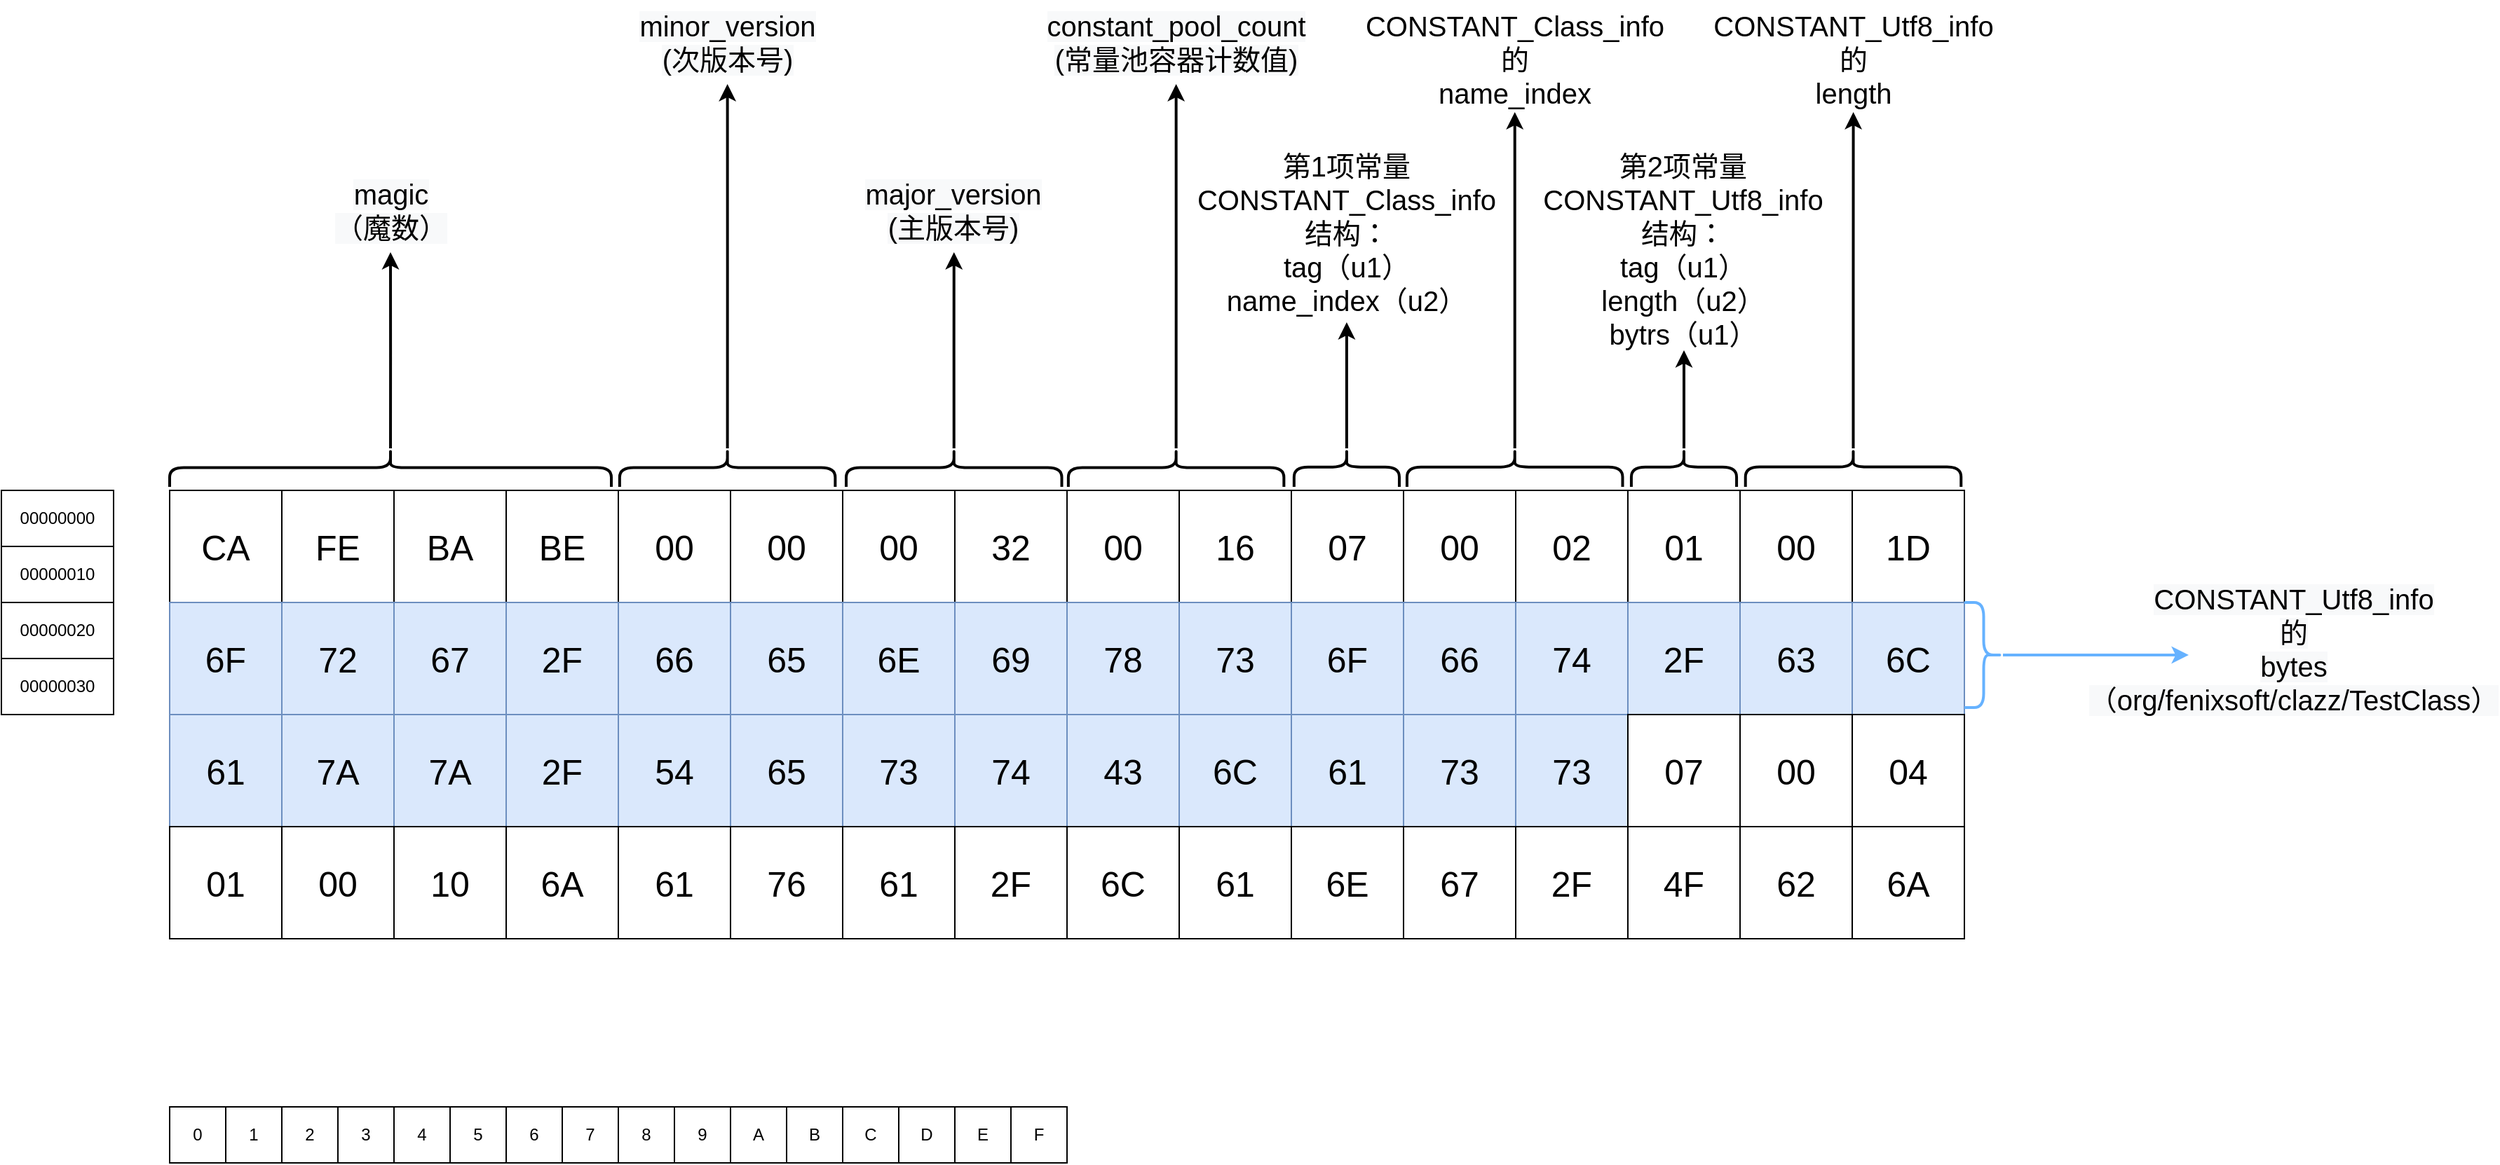 <mxfile version="15.9.1" type="github">
  <diagram id="RAKNBQ7omsVKOhYnc0PZ" name="Page-1">
    <mxGraphModel dx="2076" dy="2094" grid="1" gridSize="10" guides="1" tooltips="1" connect="1" arrows="1" fold="1" page="1" pageScale="1" pageWidth="1000" pageHeight="1000" math="0" shadow="0">
      <root>
        <mxCell id="0" />
        <mxCell id="1" parent="0" />
        <mxCell id="xgkoWGdpwm-Y7MraHjju-1" value="CA" style="whiteSpace=wrap;html=1;aspect=fixed;fontSize=25;" parent="1" vertex="1">
          <mxGeometry x="160" y="200" width="80" height="80" as="geometry" />
        </mxCell>
        <mxCell id="xgkoWGdpwm-Y7MraHjju-2" value="FE" style="whiteSpace=wrap;html=1;aspect=fixed;fontSize=25;" parent="1" vertex="1">
          <mxGeometry x="240" y="200" width="80" height="80" as="geometry" />
        </mxCell>
        <mxCell id="xgkoWGdpwm-Y7MraHjju-3" value="BA" style="whiteSpace=wrap;html=1;aspect=fixed;fontSize=25;" parent="1" vertex="1">
          <mxGeometry x="320" y="200" width="80" height="80" as="geometry" />
        </mxCell>
        <mxCell id="xgkoWGdpwm-Y7MraHjju-4" value="BE" style="whiteSpace=wrap;html=1;aspect=fixed;fontSize=25;" parent="1" vertex="1">
          <mxGeometry x="400" y="200" width="80" height="80" as="geometry" />
        </mxCell>
        <mxCell id="xgkoWGdpwm-Y7MraHjju-5" value="00" style="whiteSpace=wrap;html=1;aspect=fixed;fontSize=25;" parent="1" vertex="1">
          <mxGeometry x="480" y="200" width="80" height="80" as="geometry" />
        </mxCell>
        <mxCell id="xgkoWGdpwm-Y7MraHjju-6" value="00" style="whiteSpace=wrap;html=1;aspect=fixed;fontSize=25;" parent="1" vertex="1">
          <mxGeometry x="560" y="200" width="80" height="80" as="geometry" />
        </mxCell>
        <mxCell id="xgkoWGdpwm-Y7MraHjju-7" value="00" style="whiteSpace=wrap;html=1;aspect=fixed;fontSize=25;" parent="1" vertex="1">
          <mxGeometry x="640" y="200" width="80" height="80" as="geometry" />
        </mxCell>
        <mxCell id="xgkoWGdpwm-Y7MraHjju-8" value="32" style="whiteSpace=wrap;html=1;aspect=fixed;fontSize=25;" parent="1" vertex="1">
          <mxGeometry x="720" y="200" width="80" height="80" as="geometry" />
        </mxCell>
        <mxCell id="xgkoWGdpwm-Y7MraHjju-9" value="00" style="whiteSpace=wrap;html=1;aspect=fixed;fontSize=25;" parent="1" vertex="1">
          <mxGeometry x="800" y="200" width="80" height="80" as="geometry" />
        </mxCell>
        <mxCell id="xgkoWGdpwm-Y7MraHjju-10" value="16" style="whiteSpace=wrap;html=1;aspect=fixed;fontSize=25;" parent="1" vertex="1">
          <mxGeometry x="880" y="200" width="80" height="80" as="geometry" />
        </mxCell>
        <mxCell id="xgkoWGdpwm-Y7MraHjju-11" value="07" style="whiteSpace=wrap;html=1;aspect=fixed;fontSize=25;" parent="1" vertex="1">
          <mxGeometry x="960" y="200" width="80" height="80" as="geometry" />
        </mxCell>
        <mxCell id="xgkoWGdpwm-Y7MraHjju-12" value="00" style="whiteSpace=wrap;html=1;aspect=fixed;fontSize=25;" parent="1" vertex="1">
          <mxGeometry x="1040" y="200" width="80" height="80" as="geometry" />
        </mxCell>
        <mxCell id="xgkoWGdpwm-Y7MraHjju-13" value="6F" style="whiteSpace=wrap;html=1;aspect=fixed;fillColor=#dae8fc;strokeColor=#6c8ebf;fontSize=25;" parent="1" vertex="1">
          <mxGeometry x="160" y="280" width="80" height="80" as="geometry" />
        </mxCell>
        <mxCell id="xgkoWGdpwm-Y7MraHjju-14" value="72" style="whiteSpace=wrap;html=1;aspect=fixed;fillColor=#dae8fc;strokeColor=#6c8ebf;fontSize=25;" parent="1" vertex="1">
          <mxGeometry x="240" y="280" width="80" height="80" as="geometry" />
        </mxCell>
        <mxCell id="xgkoWGdpwm-Y7MraHjju-15" value="67" style="whiteSpace=wrap;html=1;aspect=fixed;fillColor=#dae8fc;strokeColor=#6c8ebf;fontSize=25;" parent="1" vertex="1">
          <mxGeometry x="320" y="280" width="80" height="80" as="geometry" />
        </mxCell>
        <mxCell id="xgkoWGdpwm-Y7MraHjju-16" value="2F" style="whiteSpace=wrap;html=1;aspect=fixed;fillColor=#dae8fc;strokeColor=#6c8ebf;fontSize=25;" parent="1" vertex="1">
          <mxGeometry x="400" y="280" width="80" height="80" as="geometry" />
        </mxCell>
        <mxCell id="xgkoWGdpwm-Y7MraHjju-17" value="66" style="whiteSpace=wrap;html=1;aspect=fixed;fillColor=#dae8fc;strokeColor=#6c8ebf;fontSize=25;" parent="1" vertex="1">
          <mxGeometry x="480" y="280" width="80" height="80" as="geometry" />
        </mxCell>
        <mxCell id="xgkoWGdpwm-Y7MraHjju-18" value="65" style="whiteSpace=wrap;html=1;aspect=fixed;fillColor=#dae8fc;strokeColor=#6c8ebf;fontSize=25;" parent="1" vertex="1">
          <mxGeometry x="560" y="280" width="80" height="80" as="geometry" />
        </mxCell>
        <mxCell id="xgkoWGdpwm-Y7MraHjju-19" value="6E" style="whiteSpace=wrap;html=1;aspect=fixed;fillColor=#dae8fc;strokeColor=#6c8ebf;fontSize=25;" parent="1" vertex="1">
          <mxGeometry x="640" y="280" width="80" height="80" as="geometry" />
        </mxCell>
        <mxCell id="xgkoWGdpwm-Y7MraHjju-20" value="69" style="whiteSpace=wrap;html=1;aspect=fixed;fillColor=#dae8fc;strokeColor=#6c8ebf;fontSize=25;" parent="1" vertex="1">
          <mxGeometry x="720" y="280" width="80" height="80" as="geometry" />
        </mxCell>
        <mxCell id="xgkoWGdpwm-Y7MraHjju-21" value="78" style="whiteSpace=wrap;html=1;aspect=fixed;fillColor=#dae8fc;strokeColor=#6c8ebf;fontSize=25;" parent="1" vertex="1">
          <mxGeometry x="800" y="280" width="80" height="80" as="geometry" />
        </mxCell>
        <mxCell id="xgkoWGdpwm-Y7MraHjju-22" value="73" style="whiteSpace=wrap;html=1;aspect=fixed;fillColor=#dae8fc;strokeColor=#6c8ebf;fontSize=25;" parent="1" vertex="1">
          <mxGeometry x="880" y="280" width="80" height="80" as="geometry" />
        </mxCell>
        <mxCell id="xgkoWGdpwm-Y7MraHjju-23" value="6F" style="whiteSpace=wrap;html=1;aspect=fixed;fillColor=#dae8fc;strokeColor=#6c8ebf;fontSize=25;" parent="1" vertex="1">
          <mxGeometry x="960" y="280" width="80" height="80" as="geometry" />
        </mxCell>
        <mxCell id="xgkoWGdpwm-Y7MraHjju-24" value="66" style="whiteSpace=wrap;html=1;aspect=fixed;fillColor=#dae8fc;strokeColor=#6c8ebf;fontSize=25;" parent="1" vertex="1">
          <mxGeometry x="1040" y="280" width="80" height="80" as="geometry" />
        </mxCell>
        <mxCell id="xgkoWGdpwm-Y7MraHjju-25" value="61" style="whiteSpace=wrap;html=1;aspect=fixed;fillColor=#dae8fc;strokeColor=#6c8ebf;fontSize=25;" parent="1" vertex="1">
          <mxGeometry x="160" y="360" width="80" height="80" as="geometry" />
        </mxCell>
        <mxCell id="xgkoWGdpwm-Y7MraHjju-26" value="7A" style="whiteSpace=wrap;html=1;aspect=fixed;fillColor=#dae8fc;strokeColor=#6c8ebf;fontSize=25;" parent="1" vertex="1">
          <mxGeometry x="240" y="360" width="80" height="80" as="geometry" />
        </mxCell>
        <mxCell id="xgkoWGdpwm-Y7MraHjju-27" value="7A" style="whiteSpace=wrap;html=1;aspect=fixed;fillColor=#dae8fc;strokeColor=#6c8ebf;fontSize=25;" parent="1" vertex="1">
          <mxGeometry x="320" y="360" width="80" height="80" as="geometry" />
        </mxCell>
        <mxCell id="xgkoWGdpwm-Y7MraHjju-28" value="2F" style="whiteSpace=wrap;html=1;aspect=fixed;fillColor=#dae8fc;strokeColor=#6c8ebf;fontSize=25;" parent="1" vertex="1">
          <mxGeometry x="400" y="360" width="80" height="80" as="geometry" />
        </mxCell>
        <mxCell id="xgkoWGdpwm-Y7MraHjju-29" value="54" style="whiteSpace=wrap;html=1;aspect=fixed;fillColor=#dae8fc;strokeColor=#6c8ebf;fontSize=25;" parent="1" vertex="1">
          <mxGeometry x="480" y="360" width="80" height="80" as="geometry" />
        </mxCell>
        <mxCell id="xgkoWGdpwm-Y7MraHjju-30" value="65" style="whiteSpace=wrap;html=1;aspect=fixed;fillColor=#dae8fc;strokeColor=#6c8ebf;fontSize=25;" parent="1" vertex="1">
          <mxGeometry x="560" y="360" width="80" height="80" as="geometry" />
        </mxCell>
        <mxCell id="xgkoWGdpwm-Y7MraHjju-31" value="73" style="whiteSpace=wrap;html=1;aspect=fixed;fillColor=#dae8fc;strokeColor=#6c8ebf;fontSize=25;" parent="1" vertex="1">
          <mxGeometry x="640" y="360" width="80" height="80" as="geometry" />
        </mxCell>
        <mxCell id="xgkoWGdpwm-Y7MraHjju-32" value="74" style="whiteSpace=wrap;html=1;aspect=fixed;fillColor=#dae8fc;strokeColor=#6c8ebf;fontSize=25;" parent="1" vertex="1">
          <mxGeometry x="720" y="360" width="80" height="80" as="geometry" />
        </mxCell>
        <mxCell id="xgkoWGdpwm-Y7MraHjju-33" value="43" style="whiteSpace=wrap;html=1;aspect=fixed;fillColor=#dae8fc;strokeColor=#6c8ebf;fontSize=25;" parent="1" vertex="1">
          <mxGeometry x="800" y="360" width="80" height="80" as="geometry" />
        </mxCell>
        <mxCell id="xgkoWGdpwm-Y7MraHjju-34" value="6C" style="whiteSpace=wrap;html=1;aspect=fixed;fillColor=#dae8fc;strokeColor=#6c8ebf;fontSize=25;" parent="1" vertex="1">
          <mxGeometry x="880" y="360" width="80" height="80" as="geometry" />
        </mxCell>
        <mxCell id="xgkoWGdpwm-Y7MraHjju-35" value="61" style="whiteSpace=wrap;html=1;aspect=fixed;fillColor=#dae8fc;strokeColor=#6c8ebf;fontSize=25;" parent="1" vertex="1">
          <mxGeometry x="960" y="360" width="80" height="80" as="geometry" />
        </mxCell>
        <mxCell id="xgkoWGdpwm-Y7MraHjju-36" value="73" style="whiteSpace=wrap;html=1;aspect=fixed;fillColor=#dae8fc;strokeColor=#6c8ebf;fontSize=25;" parent="1" vertex="1">
          <mxGeometry x="1040" y="360" width="80" height="80" as="geometry" />
        </mxCell>
        <mxCell id="xgkoWGdpwm-Y7MraHjju-37" value="01" style="whiteSpace=wrap;html=1;aspect=fixed;fontSize=25;" parent="1" vertex="1">
          <mxGeometry x="160" y="440" width="80" height="80" as="geometry" />
        </mxCell>
        <mxCell id="xgkoWGdpwm-Y7MraHjju-38" value="00" style="whiteSpace=wrap;html=1;aspect=fixed;fontSize=25;" parent="1" vertex="1">
          <mxGeometry x="240" y="440" width="80" height="80" as="geometry" />
        </mxCell>
        <mxCell id="xgkoWGdpwm-Y7MraHjju-39" value="10" style="whiteSpace=wrap;html=1;aspect=fixed;fontSize=25;" parent="1" vertex="1">
          <mxGeometry x="320" y="440" width="80" height="80" as="geometry" />
        </mxCell>
        <mxCell id="xgkoWGdpwm-Y7MraHjju-40" value="6A" style="whiteSpace=wrap;html=1;aspect=fixed;fontSize=25;" parent="1" vertex="1">
          <mxGeometry x="400" y="440" width="80" height="80" as="geometry" />
        </mxCell>
        <mxCell id="xgkoWGdpwm-Y7MraHjju-41" value="61" style="whiteSpace=wrap;html=1;aspect=fixed;fontSize=25;" parent="1" vertex="1">
          <mxGeometry x="480" y="440" width="80" height="80" as="geometry" />
        </mxCell>
        <mxCell id="xgkoWGdpwm-Y7MraHjju-42" value="76" style="whiteSpace=wrap;html=1;aspect=fixed;fontSize=25;" parent="1" vertex="1">
          <mxGeometry x="560" y="440" width="80" height="80" as="geometry" />
        </mxCell>
        <mxCell id="xgkoWGdpwm-Y7MraHjju-43" value="61" style="whiteSpace=wrap;html=1;aspect=fixed;fontSize=25;" parent="1" vertex="1">
          <mxGeometry x="640" y="440" width="80" height="80" as="geometry" />
        </mxCell>
        <mxCell id="xgkoWGdpwm-Y7MraHjju-44" value="2F" style="whiteSpace=wrap;html=1;aspect=fixed;fontSize=25;" parent="1" vertex="1">
          <mxGeometry x="720" y="440" width="80" height="80" as="geometry" />
        </mxCell>
        <mxCell id="xgkoWGdpwm-Y7MraHjju-45" value="6C" style="whiteSpace=wrap;html=1;aspect=fixed;fontSize=25;" parent="1" vertex="1">
          <mxGeometry x="800" y="440" width="80" height="80" as="geometry" />
        </mxCell>
        <mxCell id="xgkoWGdpwm-Y7MraHjju-46" value="61" style="whiteSpace=wrap;html=1;aspect=fixed;fontSize=25;" parent="1" vertex="1">
          <mxGeometry x="880" y="440" width="80" height="80" as="geometry" />
        </mxCell>
        <mxCell id="xgkoWGdpwm-Y7MraHjju-47" value="6E" style="whiteSpace=wrap;html=1;aspect=fixed;fontSize=25;" parent="1" vertex="1">
          <mxGeometry x="960" y="440" width="80" height="80" as="geometry" />
        </mxCell>
        <mxCell id="xgkoWGdpwm-Y7MraHjju-48" value="67" style="whiteSpace=wrap;html=1;aspect=fixed;fontSize=25;" parent="1" vertex="1">
          <mxGeometry x="1040" y="440" width="80" height="80" as="geometry" />
        </mxCell>
        <mxCell id="xgkoWGdpwm-Y7MraHjju-49" value="02" style="whiteSpace=wrap;html=1;aspect=fixed;fontSize=25;" parent="1" vertex="1">
          <mxGeometry x="1120" y="200" width="80" height="80" as="geometry" />
        </mxCell>
        <mxCell id="xgkoWGdpwm-Y7MraHjju-50" value="01" style="whiteSpace=wrap;html=1;aspect=fixed;fontSize=25;" parent="1" vertex="1">
          <mxGeometry x="1200" y="200" width="80" height="80" as="geometry" />
        </mxCell>
        <mxCell id="xgkoWGdpwm-Y7MraHjju-51" value="00" style="whiteSpace=wrap;html=1;aspect=fixed;fontSize=25;" parent="1" vertex="1">
          <mxGeometry x="1280" y="200" width="80" height="80" as="geometry" />
        </mxCell>
        <mxCell id="xgkoWGdpwm-Y7MraHjju-52" value="1D" style="whiteSpace=wrap;html=1;aspect=fixed;fontSize=25;" parent="1" vertex="1">
          <mxGeometry x="1360" y="200" width="80" height="80" as="geometry" />
        </mxCell>
        <mxCell id="xgkoWGdpwm-Y7MraHjju-53" value="74" style="whiteSpace=wrap;html=1;aspect=fixed;fillColor=#dae8fc;strokeColor=#6c8ebf;fontSize=25;" parent="1" vertex="1">
          <mxGeometry x="1120" y="280" width="80" height="80" as="geometry" />
        </mxCell>
        <mxCell id="xgkoWGdpwm-Y7MraHjju-54" value="2F" style="whiteSpace=wrap;html=1;aspect=fixed;fillColor=#dae8fc;strokeColor=#6c8ebf;fontSize=25;" parent="1" vertex="1">
          <mxGeometry x="1200" y="280" width="80" height="80" as="geometry" />
        </mxCell>
        <mxCell id="xgkoWGdpwm-Y7MraHjju-55" value="63" style="whiteSpace=wrap;html=1;aspect=fixed;fillColor=#dae8fc;strokeColor=#6c8ebf;fontSize=25;" parent="1" vertex="1">
          <mxGeometry x="1280" y="280" width="80" height="80" as="geometry" />
        </mxCell>
        <mxCell id="xgkoWGdpwm-Y7MraHjju-56" value="6C" style="whiteSpace=wrap;html=1;aspect=fixed;fillColor=#dae8fc;strokeColor=#6c8ebf;fontSize=25;" parent="1" vertex="1">
          <mxGeometry x="1360" y="280" width="80" height="80" as="geometry" />
        </mxCell>
        <mxCell id="xgkoWGdpwm-Y7MraHjju-57" value="73" style="whiteSpace=wrap;html=1;aspect=fixed;fillColor=#dae8fc;strokeColor=#6c8ebf;fontSize=25;" parent="1" vertex="1">
          <mxGeometry x="1120" y="360" width="80" height="80" as="geometry" />
        </mxCell>
        <mxCell id="xgkoWGdpwm-Y7MraHjju-58" value="07" style="whiteSpace=wrap;html=1;aspect=fixed;fontSize=25;" parent="1" vertex="1">
          <mxGeometry x="1200" y="360" width="80" height="80" as="geometry" />
        </mxCell>
        <mxCell id="xgkoWGdpwm-Y7MraHjju-59" value="00" style="whiteSpace=wrap;html=1;aspect=fixed;fontSize=25;" parent="1" vertex="1">
          <mxGeometry x="1280" y="360" width="80" height="80" as="geometry" />
        </mxCell>
        <mxCell id="xgkoWGdpwm-Y7MraHjju-60" value="04" style="whiteSpace=wrap;html=1;aspect=fixed;fontSize=25;" parent="1" vertex="1">
          <mxGeometry x="1360" y="360" width="80" height="80" as="geometry" />
        </mxCell>
        <mxCell id="xgkoWGdpwm-Y7MraHjju-61" value="2F" style="whiteSpace=wrap;html=1;aspect=fixed;fontSize=25;" parent="1" vertex="1">
          <mxGeometry x="1120" y="440" width="80" height="80" as="geometry" />
        </mxCell>
        <mxCell id="xgkoWGdpwm-Y7MraHjju-62" value="4F" style="whiteSpace=wrap;html=1;aspect=fixed;fontSize=25;" parent="1" vertex="1">
          <mxGeometry x="1200" y="440" width="80" height="80" as="geometry" />
        </mxCell>
        <mxCell id="xgkoWGdpwm-Y7MraHjju-63" value="62" style="whiteSpace=wrap;html=1;aspect=fixed;fontSize=25;" parent="1" vertex="1">
          <mxGeometry x="1280" y="440" width="80" height="80" as="geometry" />
        </mxCell>
        <mxCell id="xgkoWGdpwm-Y7MraHjju-64" value="6A" style="whiteSpace=wrap;html=1;aspect=fixed;fontSize=25;" parent="1" vertex="1">
          <mxGeometry x="1360" y="440" width="80" height="80" as="geometry" />
        </mxCell>
        <mxCell id="xgkoWGdpwm-Y7MraHjju-65" value="0" style="whiteSpace=wrap;html=1;aspect=fixed;" parent="1" vertex="1">
          <mxGeometry x="160" y="640" width="40" height="40" as="geometry" />
        </mxCell>
        <mxCell id="xgkoWGdpwm-Y7MraHjju-66" value="1" style="whiteSpace=wrap;html=1;aspect=fixed;" parent="1" vertex="1">
          <mxGeometry x="200" y="640" width="40" height="40" as="geometry" />
        </mxCell>
        <mxCell id="xgkoWGdpwm-Y7MraHjju-67" value="2" style="whiteSpace=wrap;html=1;aspect=fixed;" parent="1" vertex="1">
          <mxGeometry x="240" y="640" width="40" height="40" as="geometry" />
        </mxCell>
        <mxCell id="xgkoWGdpwm-Y7MraHjju-68" value="3" style="whiteSpace=wrap;html=1;aspect=fixed;" parent="1" vertex="1">
          <mxGeometry x="280" y="640" width="40" height="40" as="geometry" />
        </mxCell>
        <mxCell id="xgkoWGdpwm-Y7MraHjju-69" value="4" style="whiteSpace=wrap;html=1;aspect=fixed;" parent="1" vertex="1">
          <mxGeometry x="320" y="640" width="40" height="40" as="geometry" />
        </mxCell>
        <mxCell id="xgkoWGdpwm-Y7MraHjju-70" value="5" style="whiteSpace=wrap;html=1;aspect=fixed;" parent="1" vertex="1">
          <mxGeometry x="360" y="640" width="40" height="40" as="geometry" />
        </mxCell>
        <mxCell id="xgkoWGdpwm-Y7MraHjju-71" value="6" style="whiteSpace=wrap;html=1;aspect=fixed;" parent="1" vertex="1">
          <mxGeometry x="400" y="640" width="40" height="40" as="geometry" />
        </mxCell>
        <mxCell id="xgkoWGdpwm-Y7MraHjju-72" value="7" style="whiteSpace=wrap;html=1;aspect=fixed;" parent="1" vertex="1">
          <mxGeometry x="440" y="640" width="40" height="40" as="geometry" />
        </mxCell>
        <mxCell id="xgkoWGdpwm-Y7MraHjju-73" value="8" style="whiteSpace=wrap;html=1;aspect=fixed;" parent="1" vertex="1">
          <mxGeometry x="480" y="640" width="40" height="40" as="geometry" />
        </mxCell>
        <mxCell id="xgkoWGdpwm-Y7MraHjju-74" value="9" style="whiteSpace=wrap;html=1;aspect=fixed;" parent="1" vertex="1">
          <mxGeometry x="520" y="640" width="40" height="40" as="geometry" />
        </mxCell>
        <mxCell id="xgkoWGdpwm-Y7MraHjju-75" value="A" style="whiteSpace=wrap;html=1;aspect=fixed;" parent="1" vertex="1">
          <mxGeometry x="560" y="640" width="40" height="40" as="geometry" />
        </mxCell>
        <mxCell id="xgkoWGdpwm-Y7MraHjju-76" value="B" style="whiteSpace=wrap;html=1;aspect=fixed;" parent="1" vertex="1">
          <mxGeometry x="600" y="640" width="40" height="40" as="geometry" />
        </mxCell>
        <mxCell id="xgkoWGdpwm-Y7MraHjju-77" value="C" style="whiteSpace=wrap;html=1;aspect=fixed;" parent="1" vertex="1">
          <mxGeometry x="640" y="640" width="40" height="40" as="geometry" />
        </mxCell>
        <mxCell id="xgkoWGdpwm-Y7MraHjju-78" value="D" style="whiteSpace=wrap;html=1;aspect=fixed;" parent="1" vertex="1">
          <mxGeometry x="680" y="640" width="40" height="40" as="geometry" />
        </mxCell>
        <mxCell id="xgkoWGdpwm-Y7MraHjju-79" value="E" style="whiteSpace=wrap;html=1;aspect=fixed;" parent="1" vertex="1">
          <mxGeometry x="720" y="640" width="40" height="40" as="geometry" />
        </mxCell>
        <mxCell id="xgkoWGdpwm-Y7MraHjju-80" value="F" style="whiteSpace=wrap;html=1;aspect=fixed;" parent="1" vertex="1">
          <mxGeometry x="760" y="640" width="40" height="40" as="geometry" />
        </mxCell>
        <mxCell id="xgkoWGdpwm-Y7MraHjju-81" value="00000000" style="rounded=0;whiteSpace=wrap;html=1;" parent="1" vertex="1">
          <mxGeometry x="40" y="200" width="80" height="40" as="geometry" />
        </mxCell>
        <mxCell id="xgkoWGdpwm-Y7MraHjju-82" value="00000010" style="rounded=0;whiteSpace=wrap;html=1;" parent="1" vertex="1">
          <mxGeometry x="40" y="240" width="80" height="40" as="geometry" />
        </mxCell>
        <mxCell id="xgkoWGdpwm-Y7MraHjju-83" value="00000020" style="rounded=0;whiteSpace=wrap;html=1;" parent="1" vertex="1">
          <mxGeometry x="40" y="280" width="80" height="40" as="geometry" />
        </mxCell>
        <mxCell id="xgkoWGdpwm-Y7MraHjju-84" value="00000030" style="rounded=0;whiteSpace=wrap;html=1;" parent="1" vertex="1">
          <mxGeometry x="40" y="320" width="80" height="40" as="geometry" />
        </mxCell>
        <mxCell id="OlPnQPF0shEglizdXLzO-46" style="edgeStyle=orthogonalEdgeStyle;rounded=0;orthogonalLoop=1;jettySize=auto;html=1;fontSize=20;strokeColor=#000000;strokeWidth=2;entryX=0.5;entryY=1;entryDx=0;entryDy=0;" edge="1" parent="1" source="OlPnQPF0shEglizdXLzO-1" target="OlPnQPF0shEglizdXLzO-14">
          <mxGeometry relative="1" as="geometry">
            <mxPoint x="400" y="100" as="targetPoint" />
          </mxGeometry>
        </mxCell>
        <mxCell id="OlPnQPF0shEglizdXLzO-1" value="" style="shape=curlyBracket;whiteSpace=wrap;html=1;rounded=1;flipH=1;rotation=-90;strokeWidth=2;" vertex="1" parent="1">
          <mxGeometry x="303.75" y="26.25" width="27.5" height="315" as="geometry" />
        </mxCell>
        <mxCell id="OlPnQPF0shEglizdXLzO-13" style="edgeStyle=orthogonalEdgeStyle;rounded=0;orthogonalLoop=1;jettySize=auto;html=1;entryX=0.5;entryY=1;entryDx=0;entryDy=0;fontSize=11;strokeWidth=2;" edge="1" parent="1" source="OlPnQPF0shEglizdXLzO-5" target="OlPnQPF0shEglizdXLzO-12">
          <mxGeometry relative="1" as="geometry" />
        </mxCell>
        <mxCell id="OlPnQPF0shEglizdXLzO-5" value="" style="shape=curlyBracket;whiteSpace=wrap;html=1;rounded=1;flipH=1;rotation=-90;strokeWidth=2;" vertex="1" parent="1">
          <mxGeometry x="544.06" y="106.88" width="27.5" height="153.75" as="geometry" />
        </mxCell>
        <mxCell id="OlPnQPF0shEglizdXLzO-12" value="&lt;span style=&quot;color: rgb(0, 0, 0); font-family: helvetica; font-size: 20px; font-style: normal; font-weight: 400; letter-spacing: normal; text-indent: 0px; text-transform: none; word-spacing: 0px; background-color: rgb(248, 249, 250); display: inline; float: none;&quot;&gt;minor_version&lt;/span&gt;&lt;br style=&quot;color: rgb(0, 0, 0); font-family: helvetica; font-size: 20px; font-style: normal; font-weight: 400; letter-spacing: normal; text-indent: 0px; text-transform: none; word-spacing: 0px; background-color: rgb(248, 249, 250);&quot;&gt;&lt;span style=&quot;color: rgb(0, 0, 0); font-family: helvetica; font-size: 20px; font-style: normal; font-weight: 400; letter-spacing: normal; text-indent: 0px; text-transform: none; word-spacing: 0px; background-color: rgb(248, 249, 250); display: inline; float: none;&quot;&gt;(次版本号)&lt;/span&gt;" style="text;whiteSpace=wrap;html=1;fontSize=20;align=center;" vertex="1" parent="1">
          <mxGeometry x="507.81" y="-150" width="100" height="60" as="geometry" />
        </mxCell>
        <mxCell id="OlPnQPF0shEglizdXLzO-14" value="&lt;span style=&quot;color: rgb(0, 0, 0); font-family: helvetica; font-size: 20px; font-style: normal; font-weight: 400; letter-spacing: normal; text-indent: 0px; text-transform: none; word-spacing: 0px; background-color: rgb(248, 249, 250); display: inline; float: none;&quot;&gt;magic&lt;/span&gt;&lt;br style=&quot;color: rgb(0, 0, 0); font-family: helvetica; font-size: 20px; font-style: normal; font-weight: 400; letter-spacing: normal; text-indent: 0px; text-transform: none; word-spacing: 0px; background-color: rgb(248, 249, 250);&quot;&gt;&lt;span style=&quot;color: rgb(0, 0, 0); font-family: helvetica; font-size: 20px; font-style: normal; font-weight: 400; letter-spacing: normal; text-indent: 0px; text-transform: none; word-spacing: 0px; background-color: rgb(248, 249, 250); display: inline; float: none;&quot;&gt;（魔数）&lt;/span&gt;" style="text;whiteSpace=wrap;html=1;fontSize=20;align=center;" vertex="1" parent="1">
          <mxGeometry x="263.75" y="-30" width="107.5" height="60" as="geometry" />
        </mxCell>
        <mxCell id="OlPnQPF0shEglizdXLzO-17" style="edgeStyle=orthogonalEdgeStyle;rounded=0;orthogonalLoop=1;jettySize=auto;html=1;entryX=0.5;entryY=1;entryDx=0;entryDy=0;fontSize=11;strokeWidth=2;" edge="1" parent="1" source="OlPnQPF0shEglizdXLzO-15" target="OlPnQPF0shEglizdXLzO-16">
          <mxGeometry relative="1" as="geometry" />
        </mxCell>
        <mxCell id="OlPnQPF0shEglizdXLzO-15" value="" style="shape=curlyBracket;whiteSpace=wrap;html=1;rounded=1;flipH=1;rotation=-90;strokeWidth=2;" vertex="1" parent="1">
          <mxGeometry x="705.63" y="106.88" width="27.5" height="153.75" as="geometry" />
        </mxCell>
        <mxCell id="OlPnQPF0shEglizdXLzO-16" value="&lt;span style=&quot;color: rgb(0, 0, 0); font-family: helvetica; font-size: 20px; font-style: normal; font-weight: 400; letter-spacing: normal; text-indent: 0px; text-transform: none; word-spacing: 0px; background-color: rgb(248, 249, 250); display: inline; float: none;&quot;&gt;major_version&lt;/span&gt;&lt;br style=&quot;color: rgb(0, 0, 0); font-family: helvetica; font-size: 20px; font-style: normal; font-weight: 400; letter-spacing: normal; text-indent: 0px; text-transform: none; word-spacing: 0px; background-color: rgb(248, 249, 250);&quot;&gt;&lt;span style=&quot;color: rgb(0, 0, 0); font-family: helvetica; font-size: 20px; font-style: normal; font-weight: 400; letter-spacing: normal; text-indent: 0px; text-transform: none; word-spacing: 0px; background-color: rgb(248, 249, 250); display: inline; float: none;&quot;&gt;(主版本号)&lt;/span&gt;" style="text;whiteSpace=wrap;html=1;fontSize=20;align=center;" vertex="1" parent="1">
          <mxGeometry x="669.38" y="-30" width="100" height="60" as="geometry" />
        </mxCell>
        <mxCell id="OlPnQPF0shEglizdXLzO-23" style="edgeStyle=orthogonalEdgeStyle;rounded=0;orthogonalLoop=1;jettySize=auto;html=1;entryX=0.5;entryY=1;entryDx=0;entryDy=0;fontSize=11;strokeWidth=2;" edge="1" parent="1" source="OlPnQPF0shEglizdXLzO-18" target="OlPnQPF0shEglizdXLzO-19">
          <mxGeometry relative="1" as="geometry" />
        </mxCell>
        <mxCell id="OlPnQPF0shEglizdXLzO-18" value="" style="shape=curlyBracket;whiteSpace=wrap;html=1;rounded=1;flipH=1;rotation=-90;strokeWidth=2;" vertex="1" parent="1">
          <mxGeometry x="864.06" y="106.88" width="27.5" height="153.75" as="geometry" />
        </mxCell>
        <mxCell id="OlPnQPF0shEglizdXLzO-19" value="&lt;span style=&quot;color: rgb(0, 0, 0); font-family: helvetica; font-size: 20px; font-style: normal; font-weight: 400; letter-spacing: normal; text-indent: 0px; text-transform: none; word-spacing: 0px; background-color: rgb(248, 249, 250); display: inline; float: none;&quot;&gt;constant_pool_count&lt;/span&gt;&lt;br style=&quot;color: rgb(0, 0, 0); font-family: helvetica; font-size: 20px; font-style: normal; font-weight: 400; letter-spacing: normal; text-indent: 0px; text-transform: none; word-spacing: 0px; background-color: rgb(248, 249, 250);&quot;&gt;&lt;span style=&quot;color: rgb(0, 0, 0); font-family: helvetica; font-size: 20px; font-style: normal; font-weight: 400; letter-spacing: normal; text-indent: 0px; text-transform: none; word-spacing: 0px; background-color: rgb(248, 249, 250); display: inline; float: none;&quot;&gt;(常量池容器计数值)&lt;/span&gt;" style="text;whiteSpace=wrap;html=1;fontSize=20;align=center;" vertex="1" parent="1">
          <mxGeometry x="827.81" y="-150" width="100" height="60" as="geometry" />
        </mxCell>
        <mxCell id="OlPnQPF0shEglizdXLzO-29" value="" style="edgeStyle=orthogonalEdgeStyle;rounded=0;orthogonalLoop=1;jettySize=auto;html=1;fontSize=11;entryX=0.5;entryY=1;entryDx=0;entryDy=0;strokeWidth=2;" edge="1" parent="1" source="OlPnQPF0shEglizdXLzO-24" target="OlPnQPF0shEglizdXLzO-25">
          <mxGeometry relative="1" as="geometry">
            <mxPoint x="1000" y="150" as="targetPoint" />
          </mxGeometry>
        </mxCell>
        <mxCell id="OlPnQPF0shEglizdXLzO-24" value="" style="shape=curlyBracket;whiteSpace=wrap;html=1;rounded=1;flipH=1;rotation=-90;size=0.484;strokeWidth=2;" vertex="1" parent="1">
          <mxGeometry x="985.71" y="146.23" width="27.5" height="75.06" as="geometry" />
        </mxCell>
        <mxCell id="OlPnQPF0shEglizdXLzO-25" value="&lt;font face=&quot;helvetica&quot; style=&quot;font-size: 20px;&quot;&gt;第1项常量&lt;br style=&quot;font-size: 20px;&quot;&gt;CONSTANT_Class_info&lt;br style=&quot;font-size: 20px;&quot;&gt;结构：&lt;br style=&quot;font-size: 20px;&quot;&gt;tag（u1）&lt;br style=&quot;font-size: 20px;&quot;&gt;name_index（u2）&lt;br style=&quot;font-size: 20px;&quot;&gt;&lt;br style=&quot;font-size: 20px;&quot;&gt;&lt;/font&gt;" style="text;whiteSpace=wrap;html=1;fontSize=20;align=center;" vertex="1" parent="1">
          <mxGeometry x="949.73" y="-50" width="99.46" height="130" as="geometry" />
        </mxCell>
        <mxCell id="OlPnQPF0shEglizdXLzO-26" style="edgeStyle=orthogonalEdgeStyle;rounded=0;orthogonalLoop=1;jettySize=auto;html=1;exitX=0.5;exitY=1;exitDx=0;exitDy=0;fontSize=25;fillColor=#dae8fc;strokeColor=#6c8ebf;" edge="1" parent="1" source="xgkoWGdpwm-Y7MraHjju-9" target="xgkoWGdpwm-Y7MraHjju-9">
          <mxGeometry relative="1" as="geometry" />
        </mxCell>
        <mxCell id="OlPnQPF0shEglizdXLzO-33" value="" style="edgeStyle=orthogonalEdgeStyle;rounded=0;orthogonalLoop=1;jettySize=auto;html=1;fontSize=11;strokeWidth=2;" edge="1" parent="1" source="OlPnQPF0shEglizdXLzO-30" target="OlPnQPF0shEglizdXLzO-31">
          <mxGeometry relative="1" as="geometry" />
        </mxCell>
        <mxCell id="OlPnQPF0shEglizdXLzO-30" value="" style="shape=curlyBracket;whiteSpace=wrap;html=1;rounded=1;flipH=1;rotation=-90;size=0.484;strokeWidth=2;" vertex="1" parent="1">
          <mxGeometry x="1105.61" y="106.88" width="27.5" height="153.77" as="geometry" />
        </mxCell>
        <mxCell id="OlPnQPF0shEglizdXLzO-31" value="&lt;span style=&quot;font-family: helvetica; font-size: 20px;&quot;&gt;CONSTANT_Class_info&lt;br style=&quot;font-size: 20px;&quot;&gt;&lt;/span&gt;&lt;span style=&quot;font-family: helvetica; font-size: 20px;&quot;&gt;的&lt;/span&gt;&lt;br style=&quot;font-family: helvetica; font-size: 20px;&quot;&gt;&lt;span style=&quot;font-family: helvetica; font-size: 20px;&quot;&gt;name_index&lt;/span&gt;&lt;font face=&quot;helvetica&quot; style=&quot;font-size: 20px;&quot;&gt;&lt;br style=&quot;font-size: 20px;&quot;&gt;&lt;/font&gt;" style="text;whiteSpace=wrap;html=1;fontSize=20;align=center;" vertex="1" parent="1">
          <mxGeometry x="1069.63" y="-150" width="99.46" height="80" as="geometry" />
        </mxCell>
        <mxCell id="OlPnQPF0shEglizdXLzO-35" value="" style="edgeStyle=orthogonalEdgeStyle;rounded=0;orthogonalLoop=1;jettySize=auto;html=1;fontSize=11;strokeWidth=2;" edge="1" parent="1" source="OlPnQPF0shEglizdXLzO-32" target="OlPnQPF0shEglizdXLzO-34">
          <mxGeometry relative="1" as="geometry" />
        </mxCell>
        <mxCell id="OlPnQPF0shEglizdXLzO-32" value="" style="shape=curlyBracket;whiteSpace=wrap;html=1;rounded=1;flipH=1;rotation=-90;size=0.484;strokeWidth=2;" vertex="1" parent="1">
          <mxGeometry x="1226.25" y="146.24" width="27.5" height="75.06" as="geometry" />
        </mxCell>
        <mxCell id="OlPnQPF0shEglizdXLzO-34" value="&lt;font face=&quot;helvetica&quot; style=&quot;font-size: 20px;&quot;&gt;第2项常量&lt;br style=&quot;font-size: 20px;&quot;&gt;CONSTANT_Utf8_info&lt;br style=&quot;font-size: 20px;&quot;&gt;结构：&lt;br style=&quot;font-size: 20px;&quot;&gt;tag（u1）&lt;br style=&quot;font-size: 20px;&quot;&gt;length（u2）&lt;br style=&quot;font-size: 20px;&quot;&gt;bytrs（u1）&lt;br style=&quot;font-size: 20px;&quot;&gt;&lt;br style=&quot;font-size: 20px;&quot;&gt;&lt;/font&gt;" style="text;whiteSpace=wrap;html=1;fontSize=20;align=center;" vertex="1" parent="1">
          <mxGeometry x="1190.27" y="-50" width="99.46" height="150" as="geometry" />
        </mxCell>
        <mxCell id="OlPnQPF0shEglizdXLzO-38" value="" style="edgeStyle=orthogonalEdgeStyle;rounded=0;orthogonalLoop=1;jettySize=auto;html=1;fontSize=11;strokeWidth=2;" edge="1" parent="1" source="OlPnQPF0shEglizdXLzO-36" target="OlPnQPF0shEglizdXLzO-37">
          <mxGeometry relative="1" as="geometry" />
        </mxCell>
        <mxCell id="OlPnQPF0shEglizdXLzO-36" value="" style="shape=curlyBracket;whiteSpace=wrap;html=1;rounded=1;flipH=1;rotation=-90;size=0.484;strokeWidth=2;" vertex="1" parent="1">
          <mxGeometry x="1347" y="106.86" width="27.5" height="153.77" as="geometry" />
        </mxCell>
        <mxCell id="OlPnQPF0shEglizdXLzO-37" value="&lt;span style=&quot;font-family: helvetica; font-size: 20px;&quot;&gt;CONSTANT_Utf8_info&lt;br style=&quot;font-size: 20px;&quot;&gt;&lt;/span&gt;&lt;span style=&quot;font-family: helvetica; font-size: 20px;&quot;&gt;的&lt;/span&gt;&lt;br style=&quot;font-family: helvetica; font-size: 20px;&quot;&gt;&lt;span style=&quot;font-family: helvetica; font-size: 20px;&quot;&gt;length&lt;/span&gt;" style="text;whiteSpace=wrap;html=1;fontSize=20;align=center;" vertex="1" parent="1">
          <mxGeometry x="1285.75" y="-150" width="150" height="80" as="geometry" />
        </mxCell>
        <mxCell id="OlPnQPF0shEglizdXLzO-42" value="" style="edgeStyle=orthogonalEdgeStyle;rounded=0;orthogonalLoop=1;jettySize=auto;html=1;fontSize=11;strokeWidth=2;strokeColor=#66B2FF;" edge="1" parent="1" source="OlPnQPF0shEglizdXLzO-39" target="OlPnQPF0shEglizdXLzO-41">
          <mxGeometry relative="1" as="geometry" />
        </mxCell>
        <mxCell id="OlPnQPF0shEglizdXLzO-39" value="" style="shape=curlyBracket;whiteSpace=wrap;html=1;rounded=1;flipH=1;rotation=0;size=0.5;strokeColor=#66B2FF;strokeWidth=2;fontSize=25;" vertex="1" parent="1">
          <mxGeometry x="1440" y="280" width="27.5" height="75.06" as="geometry" />
        </mxCell>
        <mxCell id="OlPnQPF0shEglizdXLzO-41" value="&lt;font style=&quot;font-size: 20px&quot;&gt;&lt;span style=&quot;color: rgb(0 , 0 , 0) ; font-style: normal ; font-weight: 400 ; letter-spacing: normal ; text-indent: 0px ; text-transform: none ; word-spacing: 0px ; background-color: rgb(248 , 249 , 250) ; font-family: &amp;#34;helvetica&amp;#34;&quot;&gt;CONSTANT_Utf8_info&lt;br&gt;&lt;/span&gt;&lt;span style=&quot;color: rgb(0 , 0 , 0) ; font-style: normal ; font-weight: 400 ; letter-spacing: normal ; text-indent: 0px ; text-transform: none ; word-spacing: 0px ; background-color: rgb(248 , 249 , 250) ; font-family: &amp;#34;helvetica&amp;#34;&quot;&gt;的&lt;/span&gt;&lt;br style=&quot;color: rgb(0 , 0 , 0) ; font-style: normal ; font-weight: 400 ; letter-spacing: normal ; text-indent: 0px ; text-transform: none ; word-spacing: 0px ; background-color: rgb(248 , 249 , 250) ; font-family: &amp;#34;helvetica&amp;#34;&quot;&gt;&lt;/font&gt;&lt;span style=&quot;color: rgb(0 , 0 , 0) ; font-style: normal ; font-weight: 400 ; letter-spacing: normal ; text-indent: 0px ; text-transform: none ; word-spacing: 0px ; background-color: rgb(248 , 249 , 250) ; font-family: &amp;#34;helvetica&amp;#34; ; font-size: 20px&quot;&gt;&lt;font style=&quot;font-size: 20px&quot;&gt;bytes&lt;br&gt;（org/fenixsoft/clazz/TestClass）&lt;/font&gt;&lt;br style=&quot;font-size: 16px&quot;&gt;&lt;/span&gt;" style="text;whiteSpace=wrap;html=1;fontSize=16;align=center;" vertex="1" parent="1">
          <mxGeometry x="1600" y="258.77" width="150" height="117.53" as="geometry" />
        </mxCell>
      </root>
    </mxGraphModel>
  </diagram>
</mxfile>
